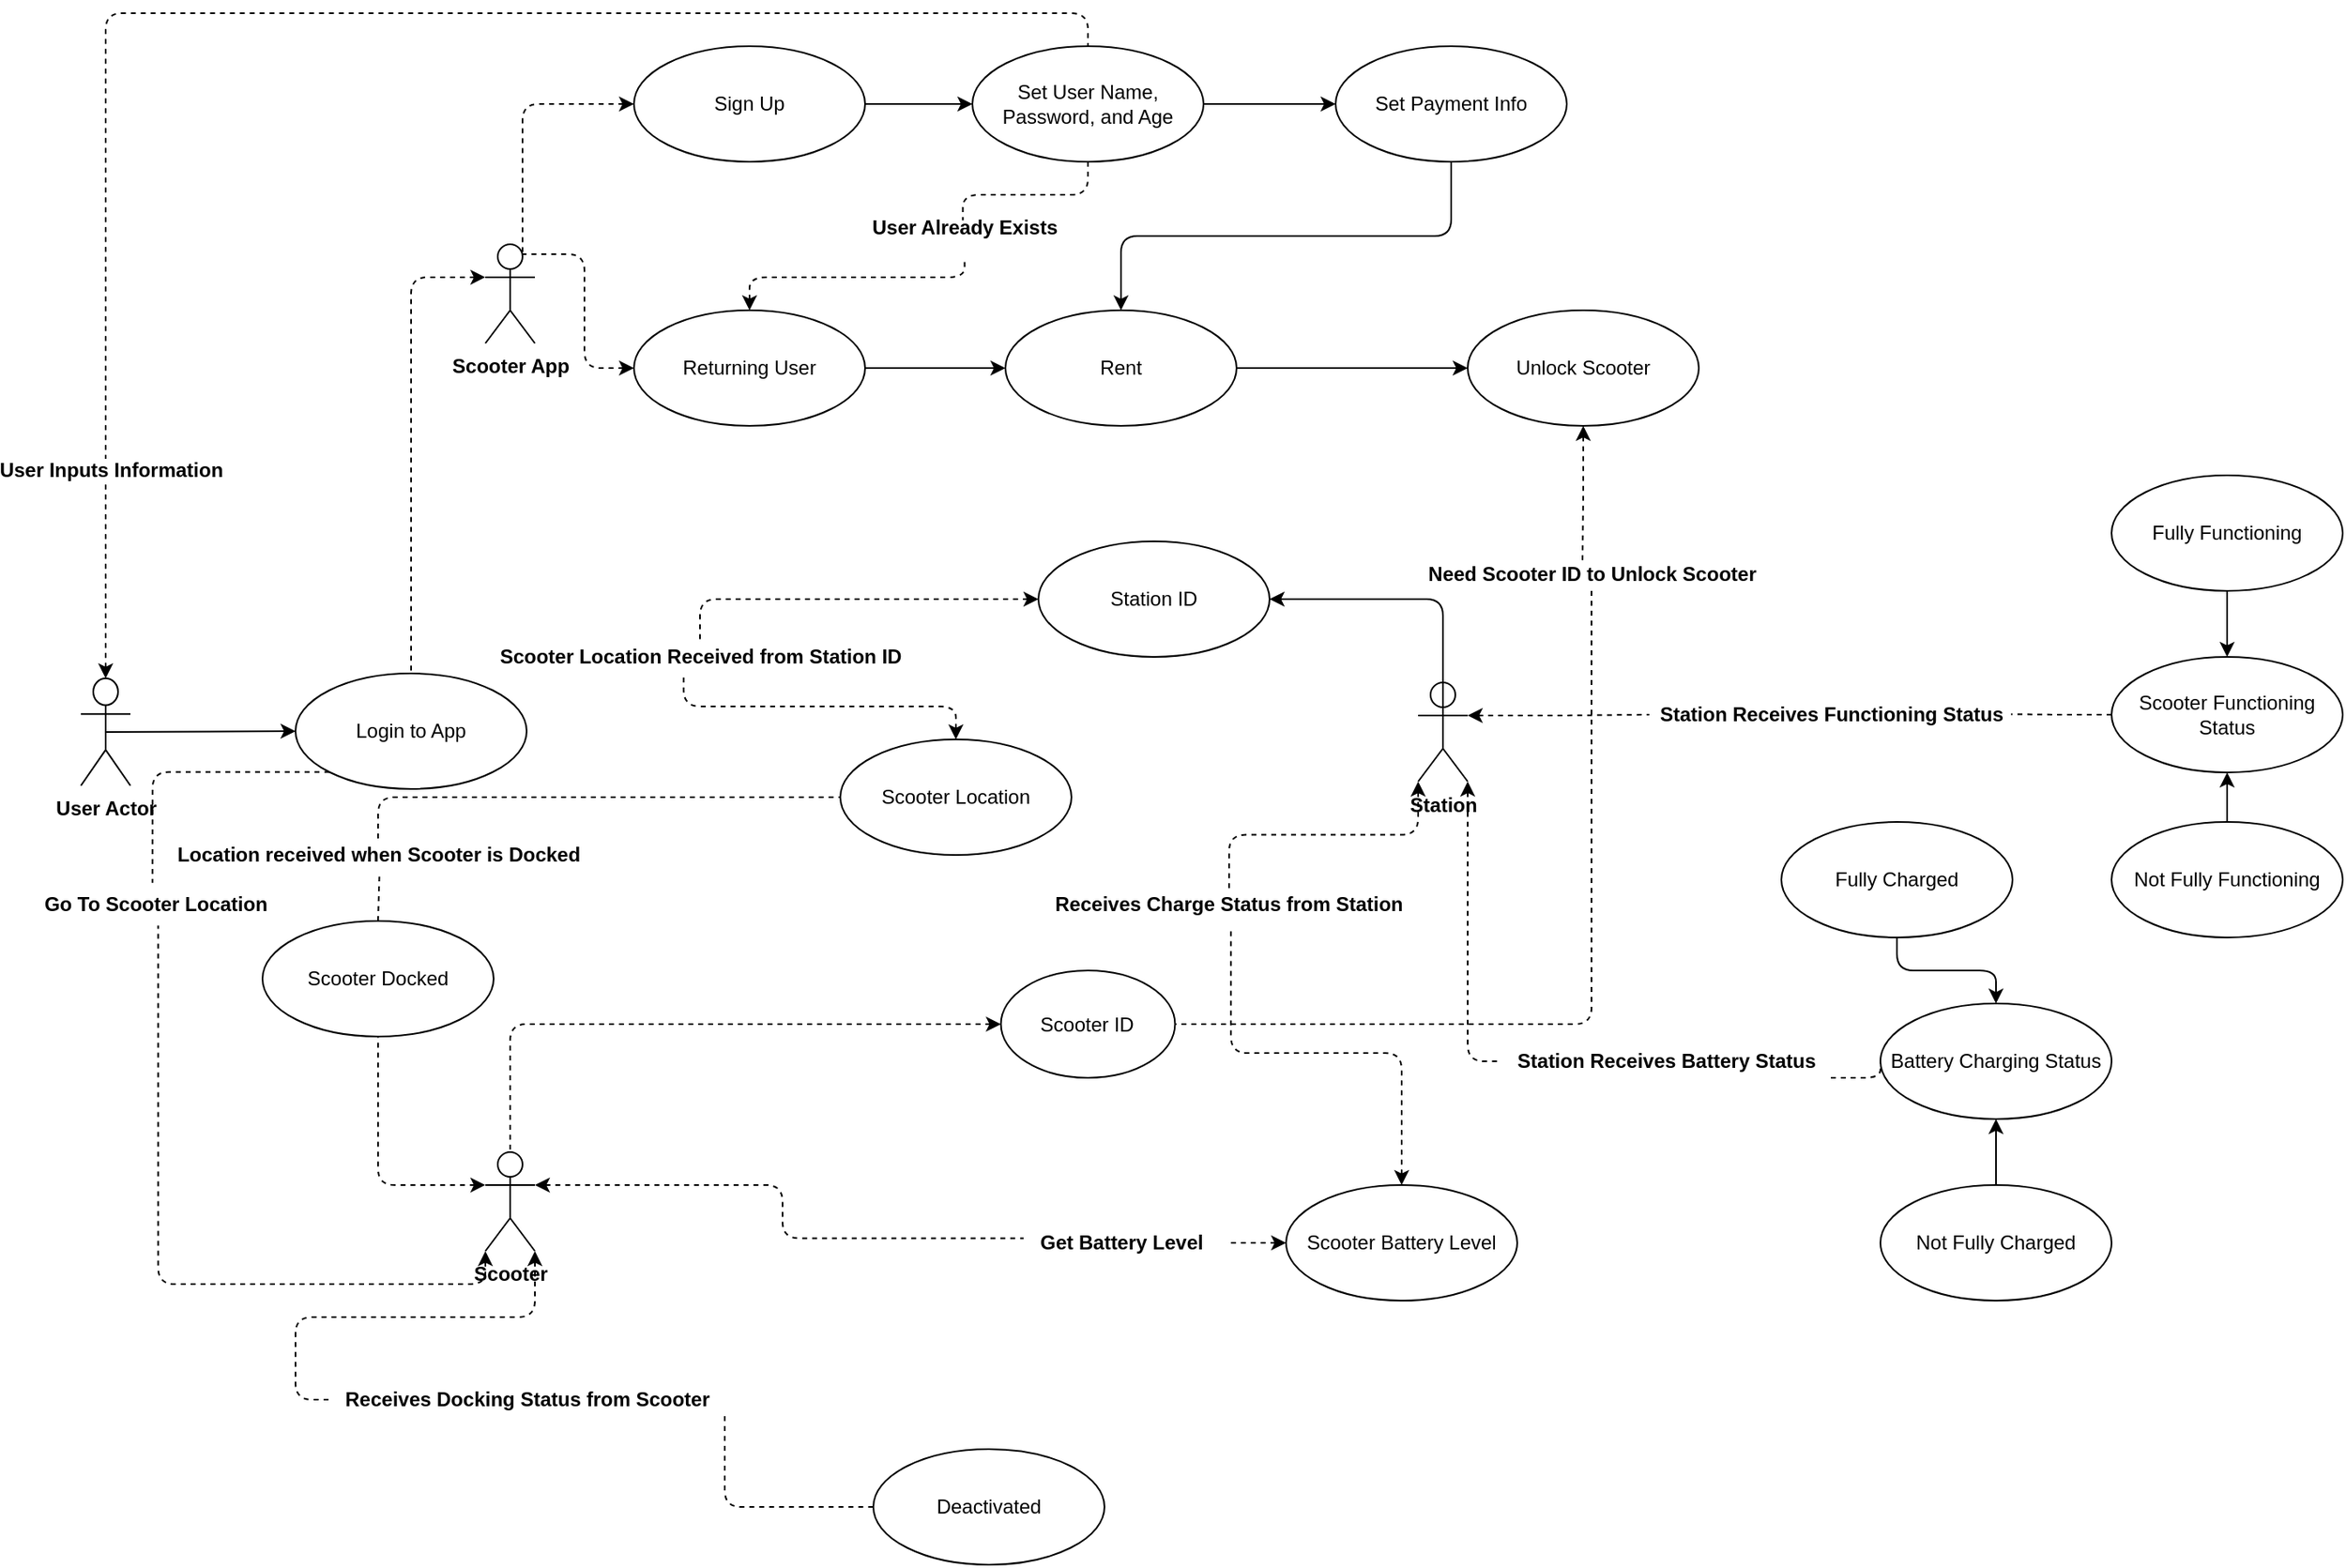 <mxfile version="18.0.0" type="github">
  <diagram name="Page-1" id="e56a1550-8fbb-45ad-956c-1786394a9013">
    <mxGraphModel dx="2697" dy="1741" grid="1" gridSize="10" guides="1" tooltips="1" connect="1" arrows="1" fold="1" page="1" pageScale="1" pageWidth="1100" pageHeight="850" background="none" math="0" shadow="0">
      <root>
        <object label="" id="0">
          <mxCell />
        </object>
        <mxCell id="1" parent="0" />
        <mxCell id="TM3YVF8j037lLueQWBm--104" style="edgeStyle=orthogonalEdgeStyle;rounded=1;orthogonalLoop=1;jettySize=auto;html=1;exitX=0.5;exitY=0;exitDx=0;exitDy=0;exitPerimeter=0;entryX=0.5;entryY=0;entryDx=0;entryDy=0;fontSize=12;startArrow=classic;startFill=1;endArrow=none;endFill=0;strokeColor=default;dashed=1;" edge="1" parent="1" source="TM3YVF8j037lLueQWBm--1" target="TM3YVF8j037lLueQWBm--44">
          <mxGeometry relative="1" as="geometry" />
        </mxCell>
        <mxCell id="TM3YVF8j037lLueQWBm--105" value="&lt;b&gt;User Inputs Information&lt;/b&gt;" style="edgeLabel;html=1;align=center;verticalAlign=middle;resizable=0;points=[];fontSize=12;" vertex="1" connectable="0" parent="TM3YVF8j037lLueQWBm--104">
          <mxGeometry x="-0.752" y="-3" relative="1" as="geometry">
            <mxPoint as="offset" />
          </mxGeometry>
        </mxCell>
        <mxCell id="TM3YVF8j037lLueQWBm--1" value="&lt;b&gt;User Actor&lt;/b&gt;" style="shape=umlActor;verticalLabelPosition=bottom;verticalAlign=top;html=1;" vertex="1" parent="1">
          <mxGeometry x="-980" y="393" width="30" height="65" as="geometry" />
        </mxCell>
        <mxCell id="TM3YVF8j037lLueQWBm--110" style="edgeStyle=orthogonalEdgeStyle;rounded=1;orthogonalLoop=1;jettySize=auto;html=1;exitX=0;exitY=1;exitDx=0;exitDy=0;exitPerimeter=0;entryX=0.512;entryY=1.135;entryDx=0;entryDy=0;entryPerimeter=0;dashed=1;fontSize=12;startArrow=classic;startFill=1;endArrow=none;endFill=0;strokeColor=default;" edge="1" parent="1" source="TM3YVF8j037lLueQWBm--2" target="TM3YVF8j037lLueQWBm--97">
          <mxGeometry relative="1" as="geometry" />
        </mxCell>
        <mxCell id="TM3YVF8j037lLueQWBm--133" style="edgeStyle=orthogonalEdgeStyle;rounded=1;orthogonalLoop=1;jettySize=auto;html=1;exitX=1;exitY=0.333;exitDx=0;exitDy=0;exitPerimeter=0;entryX=-0.036;entryY=0.362;entryDx=0;entryDy=0;entryPerimeter=0;dashed=1;fontSize=12;startArrow=classic;startFill=1;endArrow=none;endFill=0;strokeColor=default;" edge="1" parent="1" source="TM3YVF8j037lLueQWBm--2" target="TM3YVF8j037lLueQWBm--36">
          <mxGeometry relative="1" as="geometry" />
        </mxCell>
        <mxCell id="TM3YVF8j037lLueQWBm--166" style="edgeStyle=orthogonalEdgeStyle;rounded=1;orthogonalLoop=1;jettySize=auto;html=1;exitX=0;exitY=0.333;exitDx=0;exitDy=0;exitPerimeter=0;entryX=0.5;entryY=1;entryDx=0;entryDy=0;dashed=1;fontSize=12;startArrow=classic;startFill=1;endArrow=none;endFill=0;strokeColor=default;" edge="1" parent="1" source="TM3YVF8j037lLueQWBm--2" target="TM3YVF8j037lLueQWBm--161">
          <mxGeometry relative="1" as="geometry" />
        </mxCell>
        <mxCell id="TM3YVF8j037lLueQWBm--181" style="edgeStyle=orthogonalEdgeStyle;rounded=1;orthogonalLoop=1;jettySize=auto;html=1;exitX=1;exitY=1;exitDx=0;exitDy=0;exitPerimeter=0;entryX=0;entryY=0.5;entryDx=0;entryDy=0;dashed=1;fontSize=12;startArrow=none;startFill=1;endArrow=none;endFill=0;strokeColor=default;" edge="1" parent="1" source="TM3YVF8j037lLueQWBm--182" target="TM3YVF8j037lLueQWBm--146">
          <mxGeometry relative="1" as="geometry" />
        </mxCell>
        <mxCell id="TM3YVF8j037lLueQWBm--2" value="&lt;b&gt;Scooter&lt;/b&gt;" style="shape=umlActor;verticalLabelPosition=bottom;verticalAlign=top;html=1;" vertex="1" parent="1">
          <mxGeometry x="-735" y="680" width="30" height="60" as="geometry" />
        </mxCell>
        <mxCell id="TM3YVF8j037lLueQWBm--107" style="edgeStyle=orthogonalEdgeStyle;rounded=1;orthogonalLoop=1;jettySize=auto;html=1;exitX=0;exitY=0.333;exitDx=0;exitDy=0;exitPerimeter=0;entryX=0.5;entryY=0;entryDx=0;entryDy=0;dashed=1;fontSize=12;startArrow=classic;startFill=1;endArrow=none;endFill=0;strokeColor=default;" edge="1" parent="1" source="TM3YVF8j037lLueQWBm--3" target="TM3YVF8j037lLueQWBm--5">
          <mxGeometry relative="1" as="geometry" />
        </mxCell>
        <mxCell id="TM3YVF8j037lLueQWBm--3" value="&lt;b&gt;Scooter App&lt;/b&gt;" style="shape=umlActor;verticalLabelPosition=bottom;verticalAlign=top;html=1;" vertex="1" parent="1">
          <mxGeometry x="-735" y="130" width="30" height="60" as="geometry" />
        </mxCell>
        <mxCell id="TM3YVF8j037lLueQWBm--59" style="edgeStyle=orthogonalEdgeStyle;curved=1;orthogonalLoop=1;jettySize=auto;html=1;exitX=1;exitY=0.5;exitDx=0;exitDy=0;entryX=0.112;entryY=0.396;entryDx=0;entryDy=0;entryPerimeter=0;fontSize=12;strokeColor=none;endArrow=none;endFill=0;" edge="1" parent="1" source="TM3YVF8j037lLueQWBm--8" target="TM3YVF8j037lLueQWBm--49">
          <mxGeometry relative="1" as="geometry" />
        </mxCell>
        <mxCell id="TM3YVF8j037lLueQWBm--114" style="edgeStyle=orthogonalEdgeStyle;rounded=1;orthogonalLoop=1;jettySize=auto;html=1;exitX=0;exitY=0.5;exitDx=0;exitDy=0;entryX=0.75;entryY=0.1;entryDx=0;entryDy=0;entryPerimeter=0;dashed=1;fontSize=12;startArrow=classic;startFill=1;endArrow=none;endFill=0;strokeColor=default;" edge="1" parent="1" source="TM3YVF8j037lLueQWBm--8" target="TM3YVF8j037lLueQWBm--3">
          <mxGeometry relative="1" as="geometry" />
        </mxCell>
        <mxCell id="TM3YVF8j037lLueQWBm--117" style="edgeStyle=orthogonalEdgeStyle;rounded=1;orthogonalLoop=1;jettySize=auto;html=1;exitX=0.5;exitY=0;exitDx=0;exitDy=0;entryX=0.502;entryY=1.388;entryDx=0;entryDy=0;entryPerimeter=0;dashed=1;fontSize=12;startArrow=classic;startFill=1;endArrow=none;endFill=0;strokeColor=default;" edge="1" parent="1" source="TM3YVF8j037lLueQWBm--8" target="TM3YVF8j037lLueQWBm--49">
          <mxGeometry relative="1" as="geometry" />
        </mxCell>
        <mxCell id="TM3YVF8j037lLueQWBm--8" value="Returning User" style="ellipse;whiteSpace=wrap;html=1;" vertex="1" parent="1">
          <mxGeometry x="-645" y="170" width="140" height="70" as="geometry" />
        </mxCell>
        <mxCell id="TM3YVF8j037lLueQWBm--134" style="edgeStyle=orthogonalEdgeStyle;rounded=1;orthogonalLoop=1;jettySize=auto;html=1;exitX=0;exitY=0.5;exitDx=0;exitDy=0;entryX=1.083;entryY=0.485;entryDx=0;entryDy=0;entryPerimeter=0;dashed=1;fontSize=12;startArrow=classic;startFill=1;endArrow=none;endFill=0;strokeColor=default;" edge="1" parent="1" source="TM3YVF8j037lLueQWBm--11" target="TM3YVF8j037lLueQWBm--36">
          <mxGeometry relative="1" as="geometry" />
        </mxCell>
        <mxCell id="TM3YVF8j037lLueQWBm--140" style="edgeStyle=orthogonalEdgeStyle;rounded=1;orthogonalLoop=1;jettySize=auto;html=1;exitX=0.5;exitY=0;exitDx=0;exitDy=0;entryX=0.507;entryY=1.196;entryDx=0;entryDy=0;entryPerimeter=0;dashed=1;fontSize=12;startArrow=classic;startFill=1;endArrow=none;endFill=0;strokeColor=default;" edge="1" parent="1" source="TM3YVF8j037lLueQWBm--11" target="TM3YVF8j037lLueQWBm--137">
          <mxGeometry relative="1" as="geometry" />
        </mxCell>
        <mxCell id="TM3YVF8j037lLueQWBm--11" value="Scooter Battery Level" style="ellipse;whiteSpace=wrap;html=1;" vertex="1" parent="1">
          <mxGeometry x="-250.0" y="700" width="140" height="70" as="geometry" />
        </mxCell>
        <mxCell id="TM3YVF8j037lLueQWBm--128" style="edgeStyle=orthogonalEdgeStyle;rounded=1;orthogonalLoop=1;jettySize=auto;html=1;exitX=0.5;exitY=0;exitDx=0;exitDy=0;entryX=0.462;entryY=0.996;entryDx=0;entryDy=0;entryPerimeter=0;dashed=1;fontSize=12;startArrow=classic;startFill=1;endArrow=none;endFill=0;strokeColor=default;" edge="1" parent="1" source="TM3YVF8j037lLueQWBm--15" target="TM3YVF8j037lLueQWBm--124">
          <mxGeometry relative="1" as="geometry" />
        </mxCell>
        <mxCell id="TM3YVF8j037lLueQWBm--15" value="Scooter Location" style="ellipse;whiteSpace=wrap;html=1;" vertex="1" parent="1">
          <mxGeometry x="-520.0" y="429.998" width="140" height="70" as="geometry" />
        </mxCell>
        <mxCell id="TM3YVF8j037lLueQWBm--43" style="edgeStyle=orthogonalEdgeStyle;curved=1;orthogonalLoop=1;jettySize=auto;html=1;exitX=1;exitY=0.5;exitDx=0;exitDy=0;fontSize=12;" edge="1" parent="1" source="TM3YVF8j037lLueQWBm--27" target="TM3YVF8j037lLueQWBm--44">
          <mxGeometry relative="1" as="geometry">
            <mxPoint x="560" y="195.154" as="targetPoint" />
          </mxGeometry>
        </mxCell>
        <mxCell id="TM3YVF8j037lLueQWBm--115" style="edgeStyle=orthogonalEdgeStyle;rounded=1;orthogonalLoop=1;jettySize=auto;html=1;exitX=0;exitY=0.5;exitDx=0;exitDy=0;entryX=0.75;entryY=0.1;entryDx=0;entryDy=0;entryPerimeter=0;dashed=1;fontSize=12;startArrow=classic;startFill=1;endArrow=none;endFill=0;strokeColor=default;" edge="1" parent="1" source="TM3YVF8j037lLueQWBm--27" target="TM3YVF8j037lLueQWBm--3">
          <mxGeometry relative="1" as="geometry" />
        </mxCell>
        <mxCell id="TM3YVF8j037lLueQWBm--27" value="Sign Up" style="ellipse;whiteSpace=wrap;html=1;fontSize=12;" vertex="1" parent="1">
          <mxGeometry x="-645" y="10" width="140" height="70" as="geometry" />
        </mxCell>
        <mxCell id="TM3YVF8j037lLueQWBm--92" style="edgeStyle=orthogonalEdgeStyle;curved=1;orthogonalLoop=1;jettySize=auto;html=1;exitX=0;exitY=0.5;exitDx=0;exitDy=0;entryX=0.5;entryY=0.5;entryDx=0;entryDy=0;entryPerimeter=0;fontSize=12;startArrow=classic;startFill=1;endArrow=none;endFill=0;strokeColor=default;" edge="1" parent="1" source="TM3YVF8j037lLueQWBm--5" target="TM3YVF8j037lLueQWBm--1">
          <mxGeometry relative="1" as="geometry" />
        </mxCell>
        <mxCell id="TM3YVF8j037lLueQWBm--160" style="edgeStyle=orthogonalEdgeStyle;rounded=1;orthogonalLoop=1;jettySize=auto;html=1;exitX=0;exitY=1;exitDx=0;exitDy=0;entryX=0.489;entryY=-0.158;entryDx=0;entryDy=0;entryPerimeter=0;fontSize=12;startArrow=none;startFill=0;endArrow=none;endFill=0;strokeColor=default;dashed=1;" edge="1" parent="1" source="TM3YVF8j037lLueQWBm--5" target="TM3YVF8j037lLueQWBm--97">
          <mxGeometry relative="1" as="geometry" />
        </mxCell>
        <mxCell id="TM3YVF8j037lLueQWBm--5" value="Login to App" style="ellipse;whiteSpace=wrap;html=1;" vertex="1" parent="1">
          <mxGeometry x="-850" y="390" width="140" height="70" as="geometry" />
        </mxCell>
        <mxCell id="TM3YVF8j037lLueQWBm--54" style="edgeStyle=orthogonalEdgeStyle;curved=1;orthogonalLoop=1;jettySize=auto;html=1;exitX=1;exitY=0.5;exitDx=0;exitDy=0;entryX=0;entryY=0.5;entryDx=0;entryDy=0;fontSize=12;strokeColor=default;" edge="1" parent="1" source="TM3YVF8j037lLueQWBm--44" target="TM3YVF8j037lLueQWBm--47">
          <mxGeometry relative="1" as="geometry" />
        </mxCell>
        <mxCell id="TM3YVF8j037lLueQWBm--116" style="edgeStyle=orthogonalEdgeStyle;rounded=1;orthogonalLoop=1;jettySize=auto;html=1;exitX=0.5;exitY=1;exitDx=0;exitDy=0;entryX=0.494;entryY=0.273;entryDx=0;entryDy=0;entryPerimeter=0;dashed=1;fontSize=12;startArrow=none;startFill=0;endArrow=none;endFill=0;strokeColor=default;" edge="1" parent="1" source="TM3YVF8j037lLueQWBm--44" target="TM3YVF8j037lLueQWBm--49">
          <mxGeometry relative="1" as="geometry" />
        </mxCell>
        <mxCell id="TM3YVF8j037lLueQWBm--44" value="Set User Name, Password, and Age" style="ellipse;whiteSpace=wrap;html=1;fontSize=12;" vertex="1" parent="1">
          <mxGeometry x="-440" y="10.004" width="140" height="70" as="geometry" />
        </mxCell>
        <mxCell id="TM3YVF8j037lLueQWBm--47" value="Set Payment Info" style="ellipse;whiteSpace=wrap;html=1;fontSize=12;" vertex="1" parent="1">
          <mxGeometry x="-219.997" y="10" width="140" height="70" as="geometry" />
        </mxCell>
        <mxCell id="TM3YVF8j037lLueQWBm--49" value="&lt;b&gt;User Already Exists&lt;/b&gt;" style="text;html=1;align=center;verticalAlign=middle;resizable=0;points=[];autosize=1;strokeColor=none;fillColor=none;fontSize=12;" vertex="1" parent="1">
          <mxGeometry x="-510" y="110" width="130" height="20" as="geometry" />
        </mxCell>
        <mxCell id="TM3YVF8j037lLueQWBm--139" style="edgeStyle=orthogonalEdgeStyle;rounded=1;orthogonalLoop=1;jettySize=auto;html=1;exitX=0;exitY=1;exitDx=0;exitDy=0;exitPerimeter=0;entryX=0.502;entryY=0.158;entryDx=0;entryDy=0;entryPerimeter=0;dashed=1;fontSize=12;startArrow=classic;startFill=1;endArrow=none;endFill=0;strokeColor=default;" edge="1" parent="1" source="TM3YVF8j037lLueQWBm--51" target="TM3YVF8j037lLueQWBm--137">
          <mxGeometry relative="1" as="geometry" />
        </mxCell>
        <mxCell id="TM3YVF8j037lLueQWBm--149" style="edgeStyle=orthogonalEdgeStyle;rounded=1;orthogonalLoop=1;jettySize=auto;html=1;exitX=1;exitY=1;exitDx=0;exitDy=0;exitPerimeter=0;entryX=0;entryY=0.5;entryDx=0;entryDy=0;fontSize=12;startArrow=none;startFill=1;endArrow=none;endFill=0;strokeColor=default;dashed=1;" edge="1" parent="1" source="TM3YVF8j037lLueQWBm--179" target="TM3YVF8j037lLueQWBm--148">
          <mxGeometry relative="1" as="geometry" />
        </mxCell>
        <mxCell id="TM3YVF8j037lLueQWBm--51" value="&lt;b&gt;Station&lt;/b&gt;" style="shape=umlActor;verticalLabelPosition=bottom;verticalAlign=top;html=1;fontSize=12;" vertex="1" parent="1">
          <mxGeometry x="-170" y="395.5" width="30" height="60" as="geometry" />
        </mxCell>
        <mxCell id="TM3YVF8j037lLueQWBm--122" style="edgeStyle=orthogonalEdgeStyle;rounded=1;orthogonalLoop=1;jettySize=auto;html=1;exitX=1;exitY=0.5;exitDx=0;exitDy=0;entryX=0.5;entryY=0.5;entryDx=0;entryDy=0;entryPerimeter=0;fontSize=12;startArrow=classic;startFill=1;endArrow=none;endFill=0;strokeColor=default;" edge="1" parent="1" source="TM3YVF8j037lLueQWBm--68" target="TM3YVF8j037lLueQWBm--51">
          <mxGeometry relative="1" as="geometry" />
        </mxCell>
        <mxCell id="TM3YVF8j037lLueQWBm--68" value="Station ID" style="ellipse;whiteSpace=wrap;html=1;fontSize=12;" vertex="1" parent="1">
          <mxGeometry x="-400.002" y="310" width="140" height="70" as="geometry" />
        </mxCell>
        <mxCell id="TM3YVF8j037lLueQWBm--86" style="edgeStyle=orthogonalEdgeStyle;orthogonalLoop=1;jettySize=auto;html=1;exitX=0.5;exitY=0;exitDx=0;exitDy=0;entryX=0.5;entryY=1;entryDx=0;entryDy=0;fontSize=12;startArrow=classic;startFill=1;endArrow=none;endFill=0;strokeColor=default;rounded=1;" edge="1" parent="1" source="TM3YVF8j037lLueQWBm--70" target="TM3YVF8j037lLueQWBm--47">
          <mxGeometry relative="1" as="geometry" />
        </mxCell>
        <mxCell id="TM3YVF8j037lLueQWBm--100" style="edgeStyle=orthogonalEdgeStyle;orthogonalLoop=1;jettySize=auto;html=1;exitX=0;exitY=0.5;exitDx=0;exitDy=0;entryX=1;entryY=0.5;entryDx=0;entryDy=0;fontSize=12;startArrow=classic;startFill=1;endArrow=none;endFill=0;strokeColor=default;rounded=0;" edge="1" parent="1" source="TM3YVF8j037lLueQWBm--70" target="TM3YVF8j037lLueQWBm--8">
          <mxGeometry relative="1" as="geometry" />
        </mxCell>
        <mxCell id="TM3YVF8j037lLueQWBm--70" value="Rent" style="ellipse;whiteSpace=wrap;html=1;fontSize=12;" vertex="1" parent="1">
          <mxGeometry x="-420" y="170.004" width="140" height="70" as="geometry" />
        </mxCell>
        <mxCell id="TM3YVF8j037lLueQWBm--101" style="edgeStyle=orthogonalEdgeStyle;rounded=0;orthogonalLoop=1;jettySize=auto;html=1;exitX=0;exitY=0.5;exitDx=0;exitDy=0;entryX=1;entryY=0.5;entryDx=0;entryDy=0;fontSize=12;startArrow=classic;startFill=1;endArrow=none;endFill=0;strokeColor=default;" edge="1" parent="1" source="TM3YVF8j037lLueQWBm--78" target="TM3YVF8j037lLueQWBm--70">
          <mxGeometry relative="1" as="geometry" />
        </mxCell>
        <mxCell id="TM3YVF8j037lLueQWBm--141" style="edgeStyle=orthogonalEdgeStyle;rounded=1;orthogonalLoop=1;jettySize=auto;html=1;exitX=0.5;exitY=1;exitDx=0;exitDy=0;entryX=1;entryY=0.5;entryDx=0;entryDy=0;dashed=1;fontSize=12;startArrow=none;startFill=1;endArrow=none;endFill=0;strokeColor=default;" edge="1" parent="1" source="TM3YVF8j037lLueQWBm--142" target="TM3YVF8j037lLueQWBm--84">
          <mxGeometry relative="1" as="geometry" />
        </mxCell>
        <mxCell id="TM3YVF8j037lLueQWBm--144" style="edgeStyle=orthogonalEdgeStyle;rounded=1;orthogonalLoop=1;jettySize=auto;html=1;exitX=0.5;exitY=1;exitDx=0;exitDy=0;entryX=0.474;entryY=0.119;entryDx=0;entryDy=0;entryPerimeter=0;dashed=1;fontSize=12;startArrow=classic;startFill=1;endArrow=none;endFill=0;strokeColor=default;" edge="1" parent="1" source="TM3YVF8j037lLueQWBm--78" target="TM3YVF8j037lLueQWBm--142">
          <mxGeometry relative="1" as="geometry" />
        </mxCell>
        <mxCell id="TM3YVF8j037lLueQWBm--78" value="Unlock Scooter" style="ellipse;whiteSpace=wrap;html=1;fontSize=12;" vertex="1" parent="1">
          <mxGeometry x="-140" y="170.004" width="140" height="70" as="geometry" />
        </mxCell>
        <mxCell id="TM3YVF8j037lLueQWBm--130" style="edgeStyle=orthogonalEdgeStyle;rounded=1;orthogonalLoop=1;jettySize=auto;html=1;exitX=0;exitY=0.5;exitDx=0;exitDy=0;entryX=0.5;entryY=0;entryDx=0;entryDy=0;entryPerimeter=0;dashed=1;fontSize=12;startArrow=classic;startFill=1;endArrow=none;endFill=0;strokeColor=default;" edge="1" parent="1" source="TM3YVF8j037lLueQWBm--84" target="TM3YVF8j037lLueQWBm--2">
          <mxGeometry relative="1" as="geometry" />
        </mxCell>
        <mxCell id="TM3YVF8j037lLueQWBm--84" value="Scooter ID" style="ellipse;whiteSpace=wrap;html=1;fontSize=12;" vertex="1" parent="1">
          <mxGeometry x="-422.73" y="570" width="105.46" height="65" as="geometry" />
        </mxCell>
        <mxCell id="TM3YVF8j037lLueQWBm--97" value="&lt;b&gt;Go To Scooter Location&lt;/b&gt;" style="text;html=1;align=center;verticalAlign=middle;resizable=0;points=[];autosize=1;strokeColor=none;fillColor=none;fontSize=12;" vertex="1" parent="1">
          <mxGeometry x="-1010" y="520" width="150" height="20" as="geometry" />
        </mxCell>
        <mxCell id="TM3YVF8j037lLueQWBm--124" value="&lt;b&gt;Scooter Location Received from Station ID&lt;/b&gt;" style="text;html=1;align=center;verticalAlign=middle;resizable=0;points=[];autosize=1;strokeColor=none;fillColor=none;fontSize=12;" vertex="1" parent="1">
          <mxGeometry x="-735" y="370" width="260" height="20" as="geometry" />
        </mxCell>
        <mxCell id="TM3YVF8j037lLueQWBm--127" value="" style="edgeStyle=orthogonalEdgeStyle;rounded=1;orthogonalLoop=1;jettySize=auto;html=1;exitX=0;exitY=0.5;exitDx=0;exitDy=0;entryX=0.5;entryY=0;entryDx=0;entryDy=0;dashed=1;fontSize=12;startArrow=classic;startFill=1;endArrow=none;endFill=0;strokeColor=default;" edge="1" parent="1" source="TM3YVF8j037lLueQWBm--68" target="TM3YVF8j037lLueQWBm--124">
          <mxGeometry relative="1" as="geometry">
            <mxPoint x="-440.002" y="425.5" as="sourcePoint" />
            <mxPoint x="-600" y="509.998" as="targetPoint" />
          </mxGeometry>
        </mxCell>
        <mxCell id="TM3YVF8j037lLueQWBm--36" value="&lt;b&gt;Get Battery Level&lt;/b&gt;" style="text;html=1;align=center;verticalAlign=middle;resizable=0;points=[];autosize=1;strokeColor=none;fillColor=none;fontSize=12;" vertex="1" parent="1">
          <mxGeometry x="-405" y="725" width="110" height="20" as="geometry" />
        </mxCell>
        <mxCell id="TM3YVF8j037lLueQWBm--137" value="&lt;b&gt;Receives Charge Status from Station&lt;/b&gt;" style="text;html=1;align=center;verticalAlign=middle;resizable=0;points=[];autosize=1;strokeColor=none;fillColor=none;fontSize=12;" vertex="1" parent="1">
          <mxGeometry x="-400" y="520" width="230" height="20" as="geometry" />
        </mxCell>
        <mxCell id="TM3YVF8j037lLueQWBm--142" value="&lt;b&gt;Need Scooter ID to Unlock Scooter&lt;/b&gt;" style="text;html=1;align=center;verticalAlign=middle;resizable=0;points=[];autosize=1;strokeColor=none;fillColor=none;fontSize=12;" vertex="1" parent="1">
          <mxGeometry x="-170" y="320" width="210" height="20" as="geometry" />
        </mxCell>
        <mxCell id="TM3YVF8j037lLueQWBm--146" value="Deactivated" style="ellipse;whiteSpace=wrap;html=1;fontSize=12;" vertex="1" parent="1">
          <mxGeometry x="-500" y="860.004" width="140" height="70" as="geometry" />
        </mxCell>
        <mxCell id="TM3YVF8j037lLueQWBm--152" style="edgeStyle=orthogonalEdgeStyle;rounded=1;orthogonalLoop=1;jettySize=auto;html=1;exitX=0.5;exitY=0;exitDx=0;exitDy=0;entryX=0.5;entryY=1;entryDx=0;entryDy=0;fontSize=12;startArrow=classic;startFill=1;endArrow=none;endFill=0;strokeColor=default;" edge="1" parent="1" source="TM3YVF8j037lLueQWBm--148" target="TM3YVF8j037lLueQWBm--151">
          <mxGeometry relative="1" as="geometry" />
        </mxCell>
        <mxCell id="TM3YVF8j037lLueQWBm--156" style="edgeStyle=orthogonalEdgeStyle;rounded=1;orthogonalLoop=1;jettySize=auto;html=1;exitX=0.5;exitY=1;exitDx=0;exitDy=0;entryX=0.5;entryY=0;entryDx=0;entryDy=0;fontSize=12;startArrow=classic;startFill=1;endArrow=none;endFill=0;strokeColor=default;" edge="1" parent="1" source="TM3YVF8j037lLueQWBm--148" target="TM3YVF8j037lLueQWBm--153">
          <mxGeometry relative="1" as="geometry" />
        </mxCell>
        <mxCell id="TM3YVF8j037lLueQWBm--148" value="Battery Charging Status" style="ellipse;whiteSpace=wrap;html=1;fontSize=12;" vertex="1" parent="1">
          <mxGeometry x="110" y="590.004" width="140" height="70" as="geometry" />
        </mxCell>
        <mxCell id="TM3YVF8j037lLueQWBm--151" value="Fully Charged" style="ellipse;whiteSpace=wrap;html=1;fontSize=12;" vertex="1" parent="1">
          <mxGeometry x="50" y="480" width="140" height="70" as="geometry" />
        </mxCell>
        <mxCell id="TM3YVF8j037lLueQWBm--153" value="Not Fully Charged" style="ellipse;whiteSpace=wrap;html=1;fontSize=12;" vertex="1" parent="1">
          <mxGeometry x="110" y="700" width="140" height="70" as="geometry" />
        </mxCell>
        <mxCell id="TM3YVF8j037lLueQWBm--158" value="Fully Functioning" style="ellipse;whiteSpace=wrap;html=1;fontSize=12;" vertex="1" parent="1">
          <mxGeometry x="250" y="270" width="140" height="70" as="geometry" />
        </mxCell>
        <mxCell id="TM3YVF8j037lLueQWBm--171" style="edgeStyle=orthogonalEdgeStyle;rounded=1;orthogonalLoop=1;jettySize=auto;html=1;exitX=0.5;exitY=0;exitDx=0;exitDy=0;entryX=0.5;entryY=1;entryDx=0;entryDy=0;fontSize=12;startArrow=classic;startFill=1;endArrow=none;endFill=0;strokeColor=default;" edge="1" parent="1" source="TM3YVF8j037lLueQWBm--159" target="TM3YVF8j037lLueQWBm--158">
          <mxGeometry relative="1" as="geometry" />
        </mxCell>
        <mxCell id="TM3YVF8j037lLueQWBm--175" style="edgeStyle=orthogonalEdgeStyle;rounded=1;orthogonalLoop=1;jettySize=auto;html=1;exitX=0.5;exitY=1;exitDx=0;exitDy=0;entryX=0.5;entryY=0;entryDx=0;entryDy=0;fontSize=12;startArrow=classic;startFill=1;endArrow=none;endFill=0;strokeColor=default;" edge="1" parent="1" source="TM3YVF8j037lLueQWBm--159" target="TM3YVF8j037lLueQWBm--172">
          <mxGeometry relative="1" as="geometry" />
        </mxCell>
        <mxCell id="TM3YVF8j037lLueQWBm--178" style="edgeStyle=orthogonalEdgeStyle;rounded=1;orthogonalLoop=1;jettySize=auto;html=1;exitX=0;exitY=0.5;exitDx=0;exitDy=0;entryX=0.996;entryY=0.485;entryDx=0;entryDy=0;entryPerimeter=0;dashed=1;fontSize=12;startArrow=none;startFill=0;endArrow=none;endFill=0;strokeColor=default;" edge="1" parent="1" source="TM3YVF8j037lLueQWBm--159" target="TM3YVF8j037lLueQWBm--176">
          <mxGeometry relative="1" as="geometry" />
        </mxCell>
        <mxCell id="TM3YVF8j037lLueQWBm--159" value="Scooter Functioning Status" style="ellipse;whiteSpace=wrap;html=1;fontSize=12;" vertex="1" parent="1">
          <mxGeometry x="250" y="380" width="140" height="70" as="geometry" />
        </mxCell>
        <mxCell id="TM3YVF8j037lLueQWBm--163" style="edgeStyle=orthogonalEdgeStyle;rounded=1;orthogonalLoop=1;jettySize=auto;html=1;exitX=0.5;exitY=0;exitDx=0;exitDy=0;entryX=0;entryY=0.5;entryDx=0;entryDy=0;dashed=1;fontSize=12;startArrow=none;startFill=0;endArrow=none;endFill=0;strokeColor=default;" edge="1" parent="1" source="TM3YVF8j037lLueQWBm--167" target="TM3YVF8j037lLueQWBm--15">
          <mxGeometry relative="1" as="geometry" />
        </mxCell>
        <mxCell id="TM3YVF8j037lLueQWBm--169" style="edgeStyle=orthogonalEdgeStyle;rounded=1;orthogonalLoop=1;jettySize=auto;html=1;exitX=0.5;exitY=0;exitDx=0;exitDy=0;entryX=0.503;entryY=1.158;entryDx=0;entryDy=0;entryPerimeter=0;dashed=1;fontSize=12;startArrow=none;startFill=0;endArrow=none;endFill=0;strokeColor=default;" edge="1" parent="1" source="TM3YVF8j037lLueQWBm--161" target="TM3YVF8j037lLueQWBm--167">
          <mxGeometry relative="1" as="geometry" />
        </mxCell>
        <mxCell id="TM3YVF8j037lLueQWBm--161" value="Scooter Docked" style="ellipse;whiteSpace=wrap;html=1;fontSize=12;" vertex="1" parent="1">
          <mxGeometry x="-870" y="540" width="140" height="70" as="geometry" />
        </mxCell>
        <mxCell id="TM3YVF8j037lLueQWBm--167" value="&lt;b&gt;Location received when Scooter is Docked&lt;/b&gt;" style="text;html=1;align=center;verticalAlign=middle;resizable=0;points=[];autosize=1;strokeColor=none;fillColor=none;fontSize=12;" vertex="1" parent="1">
          <mxGeometry x="-930" y="490" width="260" height="20" as="geometry" />
        </mxCell>
        <mxCell id="TM3YVF8j037lLueQWBm--172" value="Not Fully Functioning" style="ellipse;whiteSpace=wrap;html=1;fontSize=12;" vertex="1" parent="1">
          <mxGeometry x="250" y="480" width="140" height="70" as="geometry" />
        </mxCell>
        <mxCell id="TM3YVF8j037lLueQWBm--176" value="&lt;b&gt;Station Receives Functioning Status&lt;/b&gt;" style="text;html=1;align=center;verticalAlign=middle;resizable=0;points=[];autosize=1;strokeColor=none;fillColor=none;fontSize=12;" vertex="1" parent="1">
          <mxGeometry x="-30" y="405" width="220" height="20" as="geometry" />
        </mxCell>
        <mxCell id="TM3YVF8j037lLueQWBm--177" value="" style="edgeStyle=orthogonalEdgeStyle;rounded=1;orthogonalLoop=1;jettySize=auto;html=1;exitX=1;exitY=0.333;exitDx=0;exitDy=0;exitPerimeter=0;fontSize=12;startArrow=classic;startFill=1;endArrow=none;endFill=0;strokeColor=default;dashed=1;" edge="1" parent="1" source="TM3YVF8j037lLueQWBm--51" target="TM3YVF8j037lLueQWBm--176">
          <mxGeometry relative="1" as="geometry">
            <mxPoint x="250" y="415.923" as="targetPoint" />
            <mxPoint x="-140" y="415.5" as="sourcePoint" />
          </mxGeometry>
        </mxCell>
        <mxCell id="TM3YVF8j037lLueQWBm--179" value="&lt;b&gt;Station Receives Battery Status&lt;/b&gt;" style="text;html=1;align=center;verticalAlign=middle;resizable=0;points=[];autosize=1;strokeColor=none;fillColor=none;fontSize=12;" vertex="1" parent="1">
          <mxGeometry x="-120" y="615" width="200" height="20" as="geometry" />
        </mxCell>
        <mxCell id="TM3YVF8j037lLueQWBm--180" value="" style="edgeStyle=orthogonalEdgeStyle;rounded=1;orthogonalLoop=1;jettySize=auto;html=1;exitX=1;exitY=1;exitDx=0;exitDy=0;exitPerimeter=0;entryX=0;entryY=0.5;entryDx=0;entryDy=0;fontSize=12;startArrow=classic;startFill=1;endArrow=none;endFill=0;strokeColor=default;dashed=1;" edge="1" parent="1" source="TM3YVF8j037lLueQWBm--51" target="TM3YVF8j037lLueQWBm--179">
          <mxGeometry relative="1" as="geometry">
            <mxPoint x="-140" y="455.5" as="sourcePoint" />
            <mxPoint x="110" y="625.004" as="targetPoint" />
          </mxGeometry>
        </mxCell>
        <mxCell id="TM3YVF8j037lLueQWBm--182" value="&lt;b&gt;Receives Docking Status from Scooter&lt;/b&gt;" style="text;html=1;align=center;verticalAlign=middle;resizable=0;points=[];autosize=1;strokeColor=none;fillColor=none;fontSize=12;" vertex="1" parent="1">
          <mxGeometry x="-830" y="820" width="240" height="20" as="geometry" />
        </mxCell>
        <mxCell id="TM3YVF8j037lLueQWBm--183" value="" style="edgeStyle=orthogonalEdgeStyle;rounded=1;orthogonalLoop=1;jettySize=auto;html=1;exitX=1;exitY=1;exitDx=0;exitDy=0;exitPerimeter=0;entryX=0;entryY=0.5;entryDx=0;entryDy=0;dashed=1;fontSize=12;startArrow=classic;startFill=1;endArrow=none;endFill=0;strokeColor=default;" edge="1" parent="1" source="TM3YVF8j037lLueQWBm--2" target="TM3YVF8j037lLueQWBm--182">
          <mxGeometry relative="1" as="geometry">
            <mxPoint x="-705.0" y="740" as="sourcePoint" />
            <mxPoint x="-500.0" y="895.004" as="targetPoint" />
          </mxGeometry>
        </mxCell>
      </root>
    </mxGraphModel>
  </diagram>
</mxfile>
